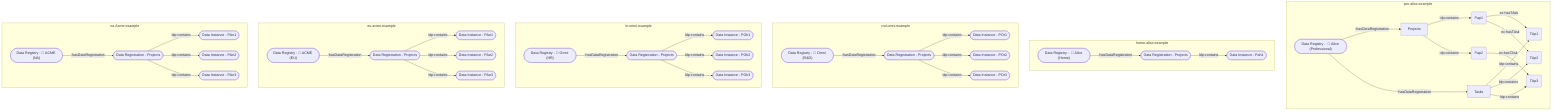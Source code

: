 graph TB

  AliceProRegistry(["Data Registry -  👩 Alice (Professional)"])
  AliceProProjects["Projects"]
  AliceProTasks["Tasks"]
  PAp1("Pap1")
  PAp2("Pap2")
  TAp1("TAp1")
  TAp2("TAp2")
  TAp3("TAp3")

  subgraph pro.alice.example
    AliceProRegistry -- :hasDataRegistration --> AliceProProjects
    AliceProProjects -- ldp:contains --> PAp1
    AliceProProjects -- ldp:contains --> PAp2
    AliceProRegistry -- :hasDataRegistration --> AliceProTasks
    AliceProTasks -- ldp:contains --> TAp1
    AliceProTasks -- ldp:contains --> TAp2
    AliceProTasks -- ldp:contains --> TAp3
    PAp1 -- ex:hasTAsk --> TAp1
    PAp1 -- ex:hasTAsk --> TAp2
    PAp2 -- ex:hasTAsk --> TAp3
  end

  AliceHomeRegistry(["Data Registry -  👩 Alice (Home)"])
  AliceHomeProjects(["Data Registration - Projects"])
  PAh1(["Data Instance - Pah1"])

  subgraph home.alice.example
    AliceHomeRegistry -- :hasDataRegistration --> AliceHomeProjects
    AliceHomeProjects -- ldp:contains --> PAh1
  end

  OmniRndRegistry(["Data Registry - 🏢 Omni (R&D)"])
  OmniRndProjects([Data Registration - Projects])
  POr1([Data Instance - POr1])
  POr2([Data Instance - POr2])
  POr3([Data Instance - POr3])

  subgraph rnd.omni.example
    OmniRndRegistry -- :hasDataRegistration --> OmniRndProjects
    OmniRndProjects -- ldp:contains --> POr1
    OmniRndProjects -- ldp:contains --> POr2
    OmniRndProjects -- ldp:contains --> POr3
  end

  OmniHrRegistry(["Data Registry - 🏢 Omni (HR)"])
  OmniHrProjects([Data Registration - Projects])
  POh1([Data Instance - POh1])
  POh2([Data Instance - POh2])
  POh3([Data Instance - POh3])

  subgraph hr.omni.example
    OmniHrRegistry -- :hasDataRegistration --> OmniHrProjects
    OmniHrProjects -- ldp:contains --> POh1
    OmniHrProjects -- ldp:contains --> POh2
    OmniHrProjects -- ldp:contains --> POh3
  end

  AcmeEuRegistry(["Data Registry - 🏢 ACME (EU)"])
  AcmeEuProjects([Data Registration - Projects])
  PAe1([Data Instance - PAe1])
  PAe2([Data Instance - PAe2])
  PAe3([Data Instance - PAe3])

  subgraph eu.acme.example
    AcmeEuRegistry -- :hasDataRegistration --> AcmeEuProjects
    AcmeEuProjects -- ldp:contains --> PAe1
    AcmeEuProjects -- ldp:contains --> PAe2
    AcmeEuProjects -- ldp:contains --> PAe3
  end

  AcmeNaRegistry(["Data Registry - 🏢 ACME (NA)"])
  AcmeNaProjects([Data Registration - Projects])
  PAn1([Data Instance - PAn1])
  PAn2([Data Instance - PAn2])
  PAn3([Data Instance - PAn3])

  subgraph na.Acme.example
    AcmeNaRegistry -- :hasDataRegistration --> AcmeNaProjects
    AcmeNaProjects -- ldp:contains --> PAn1
    AcmeNaProjects -- ldp:contains --> PAn2
    AcmeNaProjects -- ldp:contains --> PAn3
  end


  %% AccessReceiptOmni2Alice([Access Receipt from Omni])
  %% DataGrantOmni2AliceOnProjects([Data Grant - AllInstances])
  %% RemoteProjectsAlice(["Remote Data Registration - 🗃️ Projects"])
  %% RemoteProjectsAliceFromAlice(["Remote Agent Data Registration | Alice 👩 ➡️ 👩 "])
  %% RemoteProjectsAliceFromOmni(["Remote Agent Data Registration | Omni 🏢 ➡️ 👩 "])
  %% ApplicationRegistration([Application Registration - Performchart])
  %% AccessReceiptForPerformchart([Access Receipt for Performchart])
  %% RemoteDataGrantAlice2PerformchartOnProjects(["Remote Data Grant (AllRemoteFromAgent) 👩 ➡️ 🤖 Performchart | 🗃️ Projects"])

  %% subgraph authz.alice.example
   %% AccessReceiptOmni2Alice -- :hasDataGrant --> DataGrantOmni2AliceOnProjects
   %% RemoteProjectsAlice -- :hasRemoteAgentDataRegistration --> RemoteProjectsAliceFromAlice
   %% RemoteProjectsAlice -- :hasRemoteAgentDataRegistration --> RemoteProjectsAliceFromOmni
   %% RemoteProjectsAliceFromOmni -- :hasAccessReceipt --> AccessReceiptOmni2Alice
   %% RemoteProjectsAliceFromOmni -- :satisfiesDataGrant --> DataGrantOmni2AliceOnProjects
   %% ApplicationRegistration -- :hasAccessReceipt --> AccessReceiptForPerformchart
   %% AccessReceiptForPerformchart -- :hasDataGrant --> RemoteDataGrantAlice2PerformchartOnProjects
   %% RemoteDataGrantAlice2PerformchartOnProjects -- :hasRemoteDataFromAgent --> RemoteProjectsAliceFromOmni
  %% end


  %% DataGrantOmni2AliceOnProjects -- :hasDataRegistration --> OmniRndProjects
  %% RemoteProjectsAliceFromAlice -- :hasDataRegistration --> AliceProProjects
  %% RemoteProjectsAliceFromAlice -- :hasDataRegistration --> AliceHomeProjects
  %% RemoteProjectsAliceFromOmni -- :hasDataRegistration --> OmniRndProjects

  %% granted
  %% classDef granted fill:#D5E8D4,stroke:#82B366
  %% class AccessReceiptOmni2Alice,DataGrantOmni2AliceOnProjects granted
  %% class OmniRndProjects,Por1,Por2,Por3 granted

  %% linkStyle 0,1,2,3,4 stroke:#82B366

  %% unknown
  %% classDef unknown fill:#F5F5F5,stroke:gray
  %% class Registry unknown

  %% linkStyle 2 stroke:gray